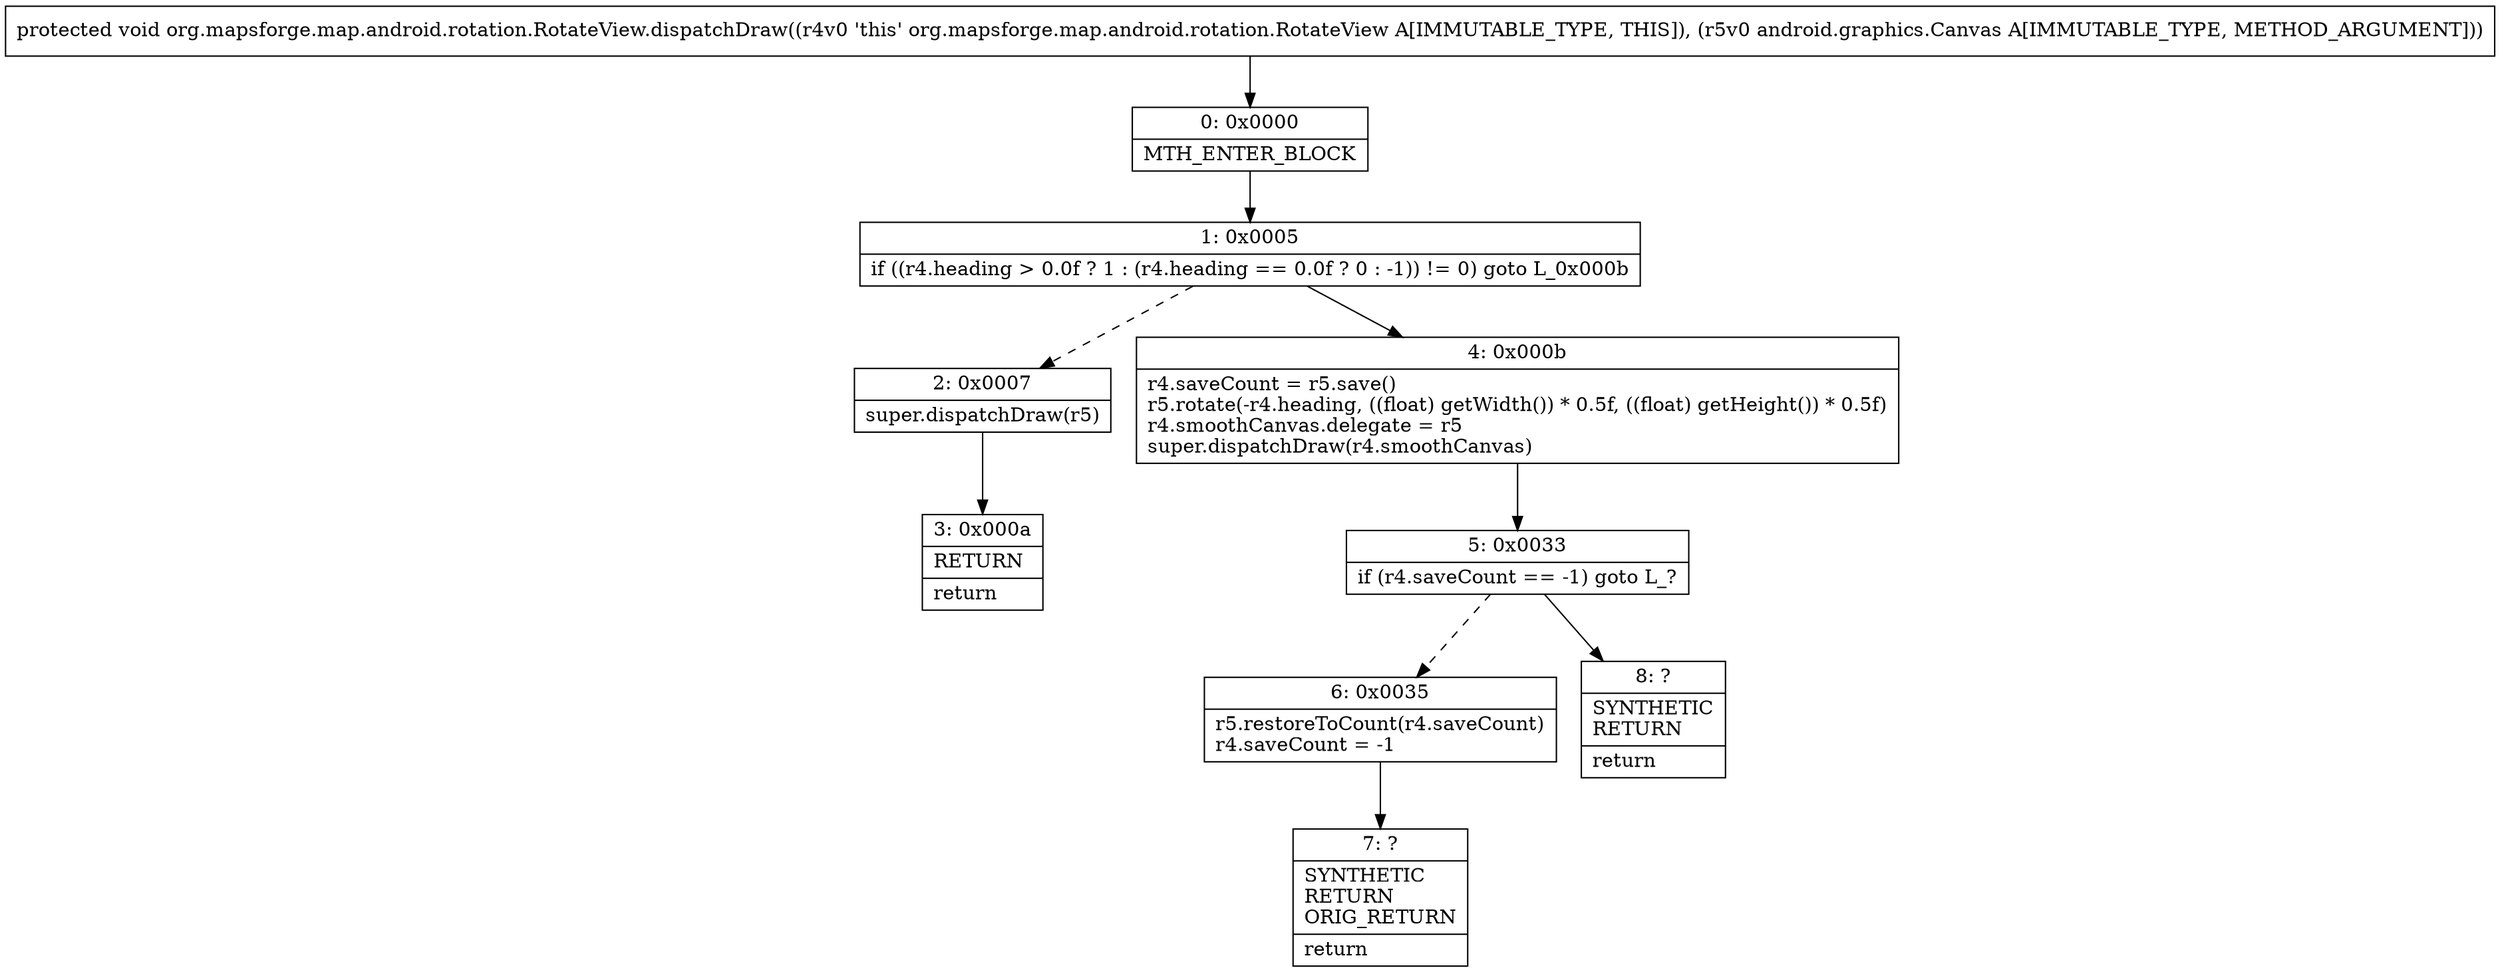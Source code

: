 digraph "CFG fororg.mapsforge.map.android.rotation.RotateView.dispatchDraw(Landroid\/graphics\/Canvas;)V" {
Node_0 [shape=record,label="{0\:\ 0x0000|MTH_ENTER_BLOCK\l}"];
Node_1 [shape=record,label="{1\:\ 0x0005|if ((r4.heading \> 0.0f ? 1 : (r4.heading == 0.0f ? 0 : \-1)) != 0) goto L_0x000b\l}"];
Node_2 [shape=record,label="{2\:\ 0x0007|super.dispatchDraw(r5)\l}"];
Node_3 [shape=record,label="{3\:\ 0x000a|RETURN\l|return\l}"];
Node_4 [shape=record,label="{4\:\ 0x000b|r4.saveCount = r5.save()\lr5.rotate(\-r4.heading, ((float) getWidth()) * 0.5f, ((float) getHeight()) * 0.5f)\lr4.smoothCanvas.delegate = r5\lsuper.dispatchDraw(r4.smoothCanvas)\l}"];
Node_5 [shape=record,label="{5\:\ 0x0033|if (r4.saveCount == \-1) goto L_?\l}"];
Node_6 [shape=record,label="{6\:\ 0x0035|r5.restoreToCount(r4.saveCount)\lr4.saveCount = \-1\l}"];
Node_7 [shape=record,label="{7\:\ ?|SYNTHETIC\lRETURN\lORIG_RETURN\l|return\l}"];
Node_8 [shape=record,label="{8\:\ ?|SYNTHETIC\lRETURN\l|return\l}"];
MethodNode[shape=record,label="{protected void org.mapsforge.map.android.rotation.RotateView.dispatchDraw((r4v0 'this' org.mapsforge.map.android.rotation.RotateView A[IMMUTABLE_TYPE, THIS]), (r5v0 android.graphics.Canvas A[IMMUTABLE_TYPE, METHOD_ARGUMENT])) }"];
MethodNode -> Node_0;
Node_0 -> Node_1;
Node_1 -> Node_2[style=dashed];
Node_1 -> Node_4;
Node_2 -> Node_3;
Node_4 -> Node_5;
Node_5 -> Node_6[style=dashed];
Node_5 -> Node_8;
Node_6 -> Node_7;
}

